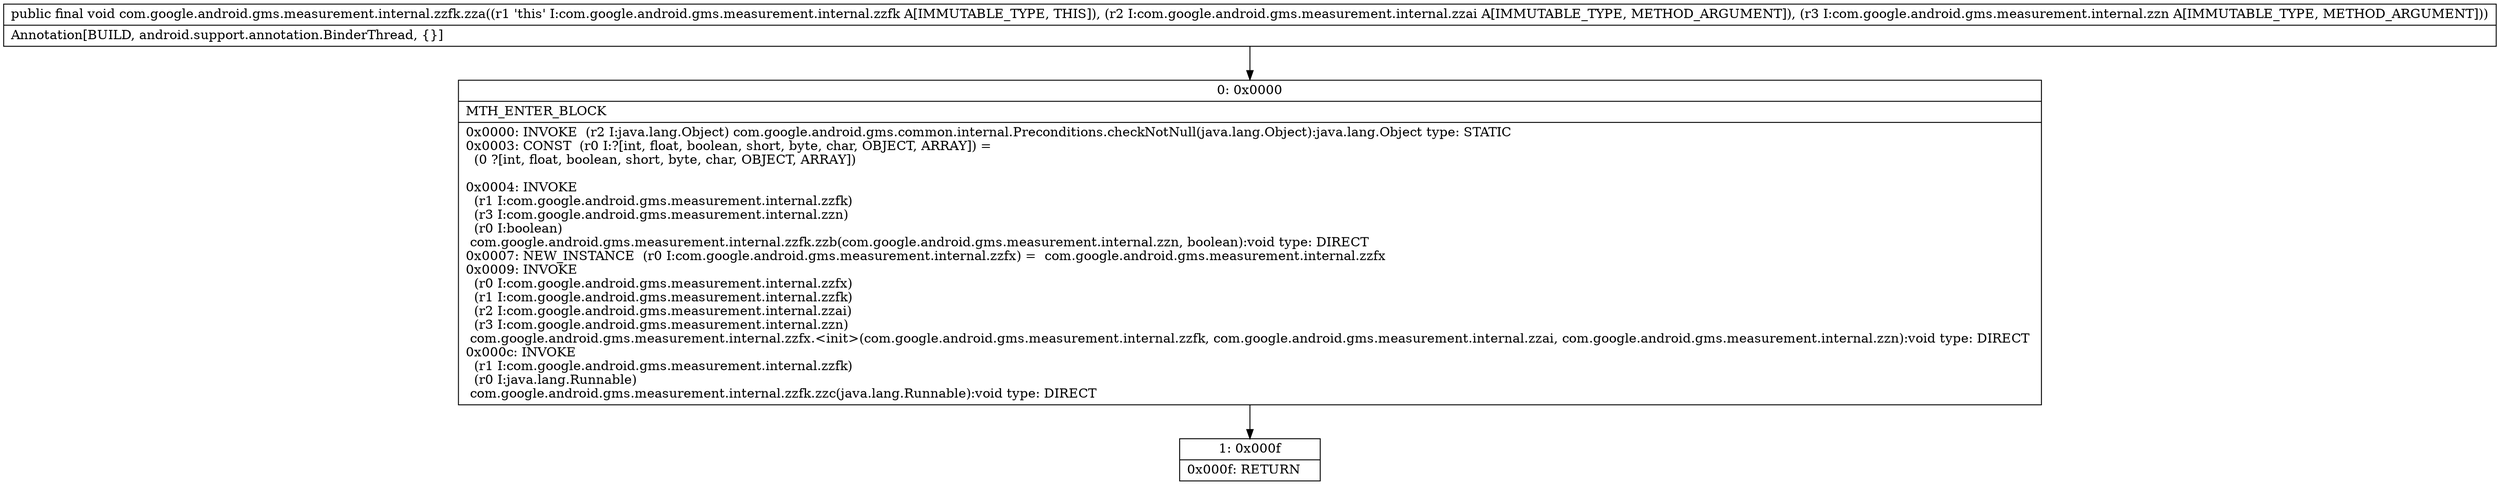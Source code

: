 digraph "CFG forcom.google.android.gms.measurement.internal.zzfk.zza(Lcom\/google\/android\/gms\/measurement\/internal\/zzai;Lcom\/google\/android\/gms\/measurement\/internal\/zzn;)V" {
Node_0 [shape=record,label="{0\:\ 0x0000|MTH_ENTER_BLOCK\l|0x0000: INVOKE  (r2 I:java.lang.Object) com.google.android.gms.common.internal.Preconditions.checkNotNull(java.lang.Object):java.lang.Object type: STATIC \l0x0003: CONST  (r0 I:?[int, float, boolean, short, byte, char, OBJECT, ARRAY]) = \l  (0 ?[int, float, boolean, short, byte, char, OBJECT, ARRAY])\l \l0x0004: INVOKE  \l  (r1 I:com.google.android.gms.measurement.internal.zzfk)\l  (r3 I:com.google.android.gms.measurement.internal.zzn)\l  (r0 I:boolean)\l com.google.android.gms.measurement.internal.zzfk.zzb(com.google.android.gms.measurement.internal.zzn, boolean):void type: DIRECT \l0x0007: NEW_INSTANCE  (r0 I:com.google.android.gms.measurement.internal.zzfx) =  com.google.android.gms.measurement.internal.zzfx \l0x0009: INVOKE  \l  (r0 I:com.google.android.gms.measurement.internal.zzfx)\l  (r1 I:com.google.android.gms.measurement.internal.zzfk)\l  (r2 I:com.google.android.gms.measurement.internal.zzai)\l  (r3 I:com.google.android.gms.measurement.internal.zzn)\l com.google.android.gms.measurement.internal.zzfx.\<init\>(com.google.android.gms.measurement.internal.zzfk, com.google.android.gms.measurement.internal.zzai, com.google.android.gms.measurement.internal.zzn):void type: DIRECT \l0x000c: INVOKE  \l  (r1 I:com.google.android.gms.measurement.internal.zzfk)\l  (r0 I:java.lang.Runnable)\l com.google.android.gms.measurement.internal.zzfk.zzc(java.lang.Runnable):void type: DIRECT \l}"];
Node_1 [shape=record,label="{1\:\ 0x000f|0x000f: RETURN   \l}"];
MethodNode[shape=record,label="{public final void com.google.android.gms.measurement.internal.zzfk.zza((r1 'this' I:com.google.android.gms.measurement.internal.zzfk A[IMMUTABLE_TYPE, THIS]), (r2 I:com.google.android.gms.measurement.internal.zzai A[IMMUTABLE_TYPE, METHOD_ARGUMENT]), (r3 I:com.google.android.gms.measurement.internal.zzn A[IMMUTABLE_TYPE, METHOD_ARGUMENT]))  | Annotation[BUILD, android.support.annotation.BinderThread, \{\}]\l}"];
MethodNode -> Node_0;
Node_0 -> Node_1;
}

